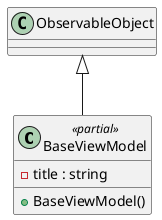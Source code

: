 @startuml
class BaseViewModel <<partial>> {
    - title : string
    + BaseViewModel()
}
ObservableObject <|-- BaseViewModel
@enduml
